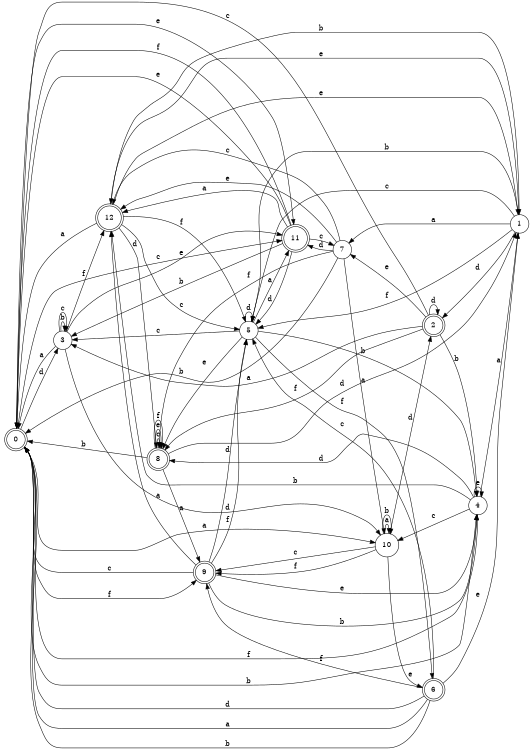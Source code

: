 digraph n11_2 {
__start0 [label="" shape="none"];

rankdir=LR;
size="8,5";

s0 [style="rounded,filled", color="black", fillcolor="white" shape="doublecircle", label="0"];
s1 [style="filled", color="black", fillcolor="white" shape="circle", label="1"];
s2 [style="rounded,filled", color="black", fillcolor="white" shape="doublecircle", label="2"];
s3 [style="filled", color="black", fillcolor="white" shape="circle", label="3"];
s4 [style="filled", color="black", fillcolor="white" shape="circle", label="4"];
s5 [style="filled", color="black", fillcolor="white" shape="circle", label="5"];
s6 [style="rounded,filled", color="black", fillcolor="white" shape="doublecircle", label="6"];
s7 [style="filled", color="black", fillcolor="white" shape="circle", label="7"];
s8 [style="rounded,filled", color="black", fillcolor="white" shape="doublecircle", label="8"];
s9 [style="rounded,filled", color="black", fillcolor="white" shape="doublecircle", label="9"];
s10 [style="filled", color="black", fillcolor="white" shape="circle", label="10"];
s11 [style="rounded,filled", color="black", fillcolor="white" shape="doublecircle", label="11"];
s12 [style="rounded,filled", color="black", fillcolor="white" shape="doublecircle", label="12"];
s0 -> s10 [label="a"];
s0 -> s4 [label="b"];
s0 -> s11 [label="c"];
s0 -> s3 [label="d"];
s0 -> s11 [label="e"];
s0 -> s9 [label="f"];
s1 -> s7 [label="a"];
s1 -> s5 [label="b"];
s1 -> s5 [label="c"];
s1 -> s2 [label="d"];
s1 -> s12 [label="e"];
s1 -> s5 [label="f"];
s2 -> s3 [label="a"];
s2 -> s4 [label="b"];
s2 -> s0 [label="c"];
s2 -> s2 [label="d"];
s2 -> s7 [label="e"];
s2 -> s8 [label="f"];
s3 -> s0 [label="a"];
s3 -> s3 [label="b"];
s3 -> s3 [label="c"];
s3 -> s10 [label="d"];
s3 -> s11 [label="e"];
s3 -> s12 [label="f"];
s4 -> s1 [label="a"];
s4 -> s12 [label="b"];
s4 -> s10 [label="c"];
s4 -> s8 [label="d"];
s4 -> s4 [label="e"];
s4 -> s0 [label="f"];
s5 -> s11 [label="a"];
s5 -> s4 [label="b"];
s5 -> s3 [label="c"];
s5 -> s5 [label="d"];
s5 -> s8 [label="e"];
s5 -> s6 [label="f"];
s6 -> s0 [label="a"];
s6 -> s0 [label="b"];
s6 -> s5 [label="c"];
s6 -> s0 [label="d"];
s6 -> s1 [label="e"];
s6 -> s9 [label="f"];
s7 -> s10 [label="a"];
s7 -> s0 [label="b"];
s7 -> s12 [label="c"];
s7 -> s11 [label="d"];
s7 -> s12 [label="e"];
s7 -> s8 [label="f"];
s8 -> s9 [label="a"];
s8 -> s0 [label="b"];
s8 -> s8 [label="c"];
s8 -> s1 [label="d"];
s8 -> s8 [label="e"];
s8 -> s8 [label="f"];
s9 -> s12 [label="a"];
s9 -> s4 [label="b"];
s9 -> s0 [label="c"];
s9 -> s5 [label="d"];
s9 -> s4 [label="e"];
s9 -> s5 [label="f"];
s10 -> s10 [label="a"];
s10 -> s10 [label="b"];
s10 -> s9 [label="c"];
s10 -> s2 [label="d"];
s10 -> s6 [label="e"];
s10 -> s9 [label="f"];
s11 -> s12 [label="a"];
s11 -> s3 [label="b"];
s11 -> s7 [label="c"];
s11 -> s5 [label="d"];
s11 -> s0 [label="e"];
s11 -> s0 [label="f"];
s12 -> s0 [label="a"];
s12 -> s1 [label="b"];
s12 -> s5 [label="c"];
s12 -> s8 [label="d"];
s12 -> s1 [label="e"];
s12 -> s5 [label="f"];

}